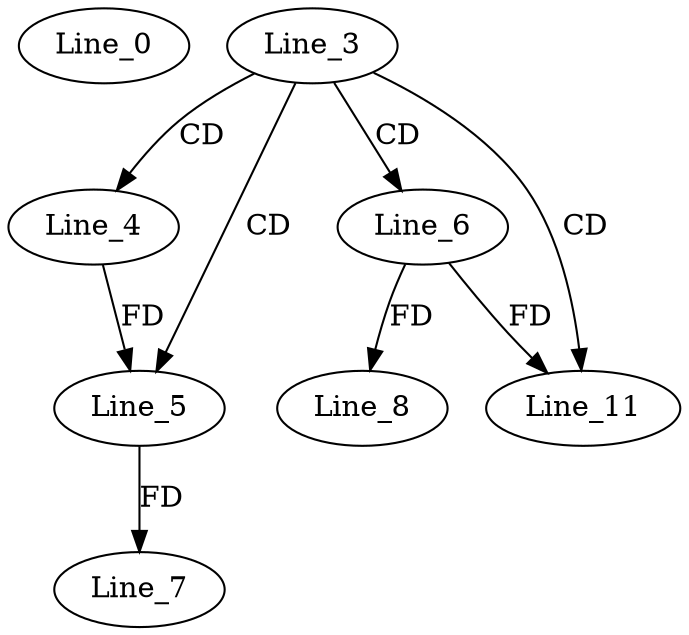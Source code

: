 digraph G {
  Line_0;
  Line_3;
  Line_4;
  Line_5;
  Line_5;
  Line_6;
  Line_7;
  Line_8;
  Line_11;
  Line_3 -> Line_4 [ label="CD" ];
  Line_3 -> Line_5 [ label="CD" ];
  Line_4 -> Line_5 [ label="FD" ];
  Line_3 -> Line_6 [ label="CD" ];
  Line_5 -> Line_7 [ label="FD" ];
  Line_6 -> Line_8 [ label="FD" ];
  Line_3 -> Line_11 [ label="CD" ];
  Line_6 -> Line_11 [ label="FD" ];
}
